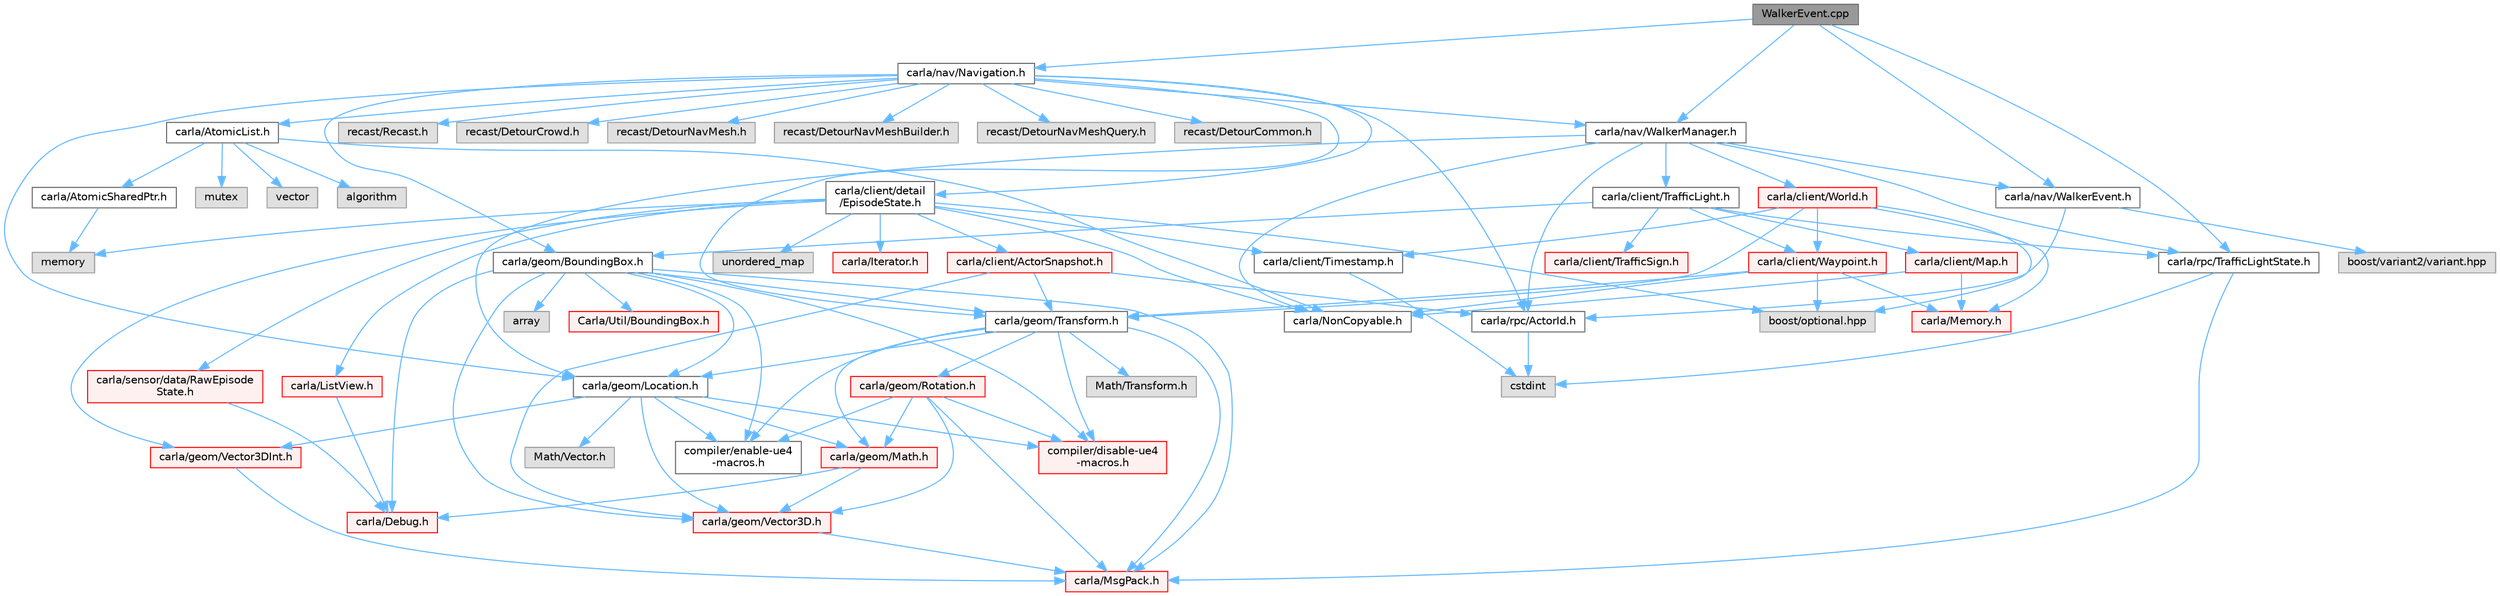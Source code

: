 digraph "WalkerEvent.cpp"
{
 // INTERACTIVE_SVG=YES
 // LATEX_PDF_SIZE
  bgcolor="transparent";
  edge [fontname=Helvetica,fontsize=10,labelfontname=Helvetica,labelfontsize=10];
  node [fontname=Helvetica,fontsize=10,shape=box,height=0.2,width=0.4];
  Node1 [id="Node000001",label="WalkerEvent.cpp",height=0.2,width=0.4,color="gray40", fillcolor="grey60", style="filled", fontcolor="black",tooltip=" "];
  Node1 -> Node2 [id="edge1_Node000001_Node000002",color="steelblue1",style="solid",tooltip=" "];
  Node2 [id="Node000002",label="carla/nav/Navigation.h",height=0.2,width=0.4,color="grey40", fillcolor="white", style="filled",URL="$d0/d36/Navigation_8h.html",tooltip=" "];
  Node2 -> Node3 [id="edge2_Node000002_Node000003",color="steelblue1",style="solid",tooltip=" "];
  Node3 [id="Node000003",label="carla/AtomicList.h",height=0.2,width=0.4,color="grey40", fillcolor="white", style="filled",URL="$d7/d3c/AtomicList_8h.html",tooltip=" "];
  Node3 -> Node4 [id="edge3_Node000003_Node000004",color="steelblue1",style="solid",tooltip=" "];
  Node4 [id="Node000004",label="carla/AtomicSharedPtr.h",height=0.2,width=0.4,color="grey40", fillcolor="white", style="filled",URL="$df/de2/AtomicSharedPtr_8h.html",tooltip=" "];
  Node4 -> Node5 [id="edge4_Node000004_Node000005",color="steelblue1",style="solid",tooltip=" "];
  Node5 [id="Node000005",label="memory",height=0.2,width=0.4,color="grey60", fillcolor="#E0E0E0", style="filled",tooltip=" "];
  Node3 -> Node6 [id="edge5_Node000003_Node000006",color="steelblue1",style="solid",tooltip=" "];
  Node6 [id="Node000006",label="carla/NonCopyable.h",height=0.2,width=0.4,color="grey40", fillcolor="white", style="filled",URL="$d4/dd8/LibCarla_2source_2carla_2NonCopyable_8h.html",tooltip=" "];
  Node3 -> Node7 [id="edge6_Node000003_Node000007",color="steelblue1",style="solid",tooltip=" "];
  Node7 [id="Node000007",label="algorithm",height=0.2,width=0.4,color="grey60", fillcolor="#E0E0E0", style="filled",tooltip=" "];
  Node3 -> Node8 [id="edge7_Node000003_Node000008",color="steelblue1",style="solid",tooltip=" "];
  Node8 [id="Node000008",label="mutex",height=0.2,width=0.4,color="grey60", fillcolor="#E0E0E0", style="filled",tooltip=" "];
  Node3 -> Node9 [id="edge8_Node000003_Node000009",color="steelblue1",style="solid",tooltip=" "];
  Node9 [id="Node000009",label="vector",height=0.2,width=0.4,color="grey60", fillcolor="#E0E0E0", style="filled",tooltip=" "];
  Node2 -> Node10 [id="edge9_Node000002_Node000010",color="steelblue1",style="solid",tooltip=" "];
  Node10 [id="Node000010",label="carla/client/detail\l/EpisodeState.h",height=0.2,width=0.4,color="grey40", fillcolor="white", style="filled",URL="$d7/df2/EpisodeState_8h.html",tooltip=" "];
  Node10 -> Node11 [id="edge10_Node000010_Node000011",color="steelblue1",style="solid",tooltip=" "];
  Node11 [id="Node000011",label="carla/Iterator.h",height=0.2,width=0.4,color="red", fillcolor="#FFF0F0", style="filled",URL="$d7/ddd/Iterator_8h.html",tooltip=" "];
  Node10 -> Node13 [id="edge11_Node000010_Node000013",color="steelblue1",style="solid",tooltip=" "];
  Node13 [id="Node000013",label="carla/ListView.h",height=0.2,width=0.4,color="red", fillcolor="#FFF0F0", style="filled",URL="$d4/d50/LibCarla_2source_2carla_2ListView_8h.html",tooltip=" "];
  Node13 -> Node14 [id="edge12_Node000013_Node000014",color="steelblue1",style="solid",tooltip=" "];
  Node14 [id="Node000014",label="carla/Debug.h",height=0.2,width=0.4,color="red", fillcolor="#FFF0F0", style="filled",URL="$d4/deb/Debug_8h.html",tooltip=" "];
  Node10 -> Node6 [id="edge13_Node000010_Node000006",color="steelblue1",style="solid",tooltip=" "];
  Node10 -> Node20 [id="edge14_Node000010_Node000020",color="steelblue1",style="solid",tooltip=" "];
  Node20 [id="Node000020",label="carla/client/ActorSnapshot.h",height=0.2,width=0.4,color="red", fillcolor="#FFF0F0", style="filled",URL="$db/d5e/ActorSnapshot_8h.html",tooltip=" "];
  Node20 -> Node21 [id="edge15_Node000020_Node000021",color="steelblue1",style="solid",tooltip=" "];
  Node21 [id="Node000021",label="carla/geom/Transform.h",height=0.2,width=0.4,color="grey40", fillcolor="white", style="filled",URL="$de/d17/geom_2Transform_8h.html",tooltip=" "];
  Node21 -> Node22 [id="edge16_Node000021_Node000022",color="steelblue1",style="solid",tooltip=" "];
  Node22 [id="Node000022",label="carla/MsgPack.h",height=0.2,width=0.4,color="red", fillcolor="#FFF0F0", style="filled",URL="$d9/d6f/MsgPack_8h.html",tooltip=" "];
  Node21 -> Node31 [id="edge17_Node000021_Node000031",color="steelblue1",style="solid",tooltip=" "];
  Node31 [id="Node000031",label="carla/geom/Location.h",height=0.2,width=0.4,color="grey40", fillcolor="white", style="filled",URL="$d9/d8b/geom_2Location_8h.html",tooltip=" "];
  Node31 -> Node32 [id="edge18_Node000031_Node000032",color="steelblue1",style="solid",tooltip=" "];
  Node32 [id="Node000032",label="carla/geom/Vector3D.h",height=0.2,width=0.4,color="red", fillcolor="#FFF0F0", style="filled",URL="$de/d70/geom_2Vector3D_8h.html",tooltip=" "];
  Node32 -> Node22 [id="edge19_Node000032_Node000022",color="steelblue1",style="solid",tooltip=" "];
  Node31 -> Node34 [id="edge20_Node000031_Node000034",color="steelblue1",style="solid",tooltip=" "];
  Node34 [id="Node000034",label="carla/geom/Vector3DInt.h",height=0.2,width=0.4,color="red", fillcolor="#FFF0F0", style="filled",URL="$d1/da4/Vector3DInt_8h.html",tooltip=" "];
  Node34 -> Node22 [id="edge21_Node000034_Node000022",color="steelblue1",style="solid",tooltip=" "];
  Node31 -> Node35 [id="edge22_Node000031_Node000035",color="steelblue1",style="solid",tooltip=" "];
  Node35 [id="Node000035",label="carla/geom/Math.h",height=0.2,width=0.4,color="red", fillcolor="#FFF0F0", style="filled",URL="$db/d8a/Math_8h.html",tooltip=" "];
  Node35 -> Node14 [id="edge23_Node000035_Node000014",color="steelblue1",style="solid",tooltip=" "];
  Node35 -> Node32 [id="edge24_Node000035_Node000032",color="steelblue1",style="solid",tooltip=" "];
  Node31 -> Node37 [id="edge25_Node000031_Node000037",color="steelblue1",style="solid",tooltip=" "];
  Node37 [id="Node000037",label="compiler/enable-ue4\l-macros.h",height=0.2,width=0.4,color="grey40", fillcolor="white", style="filled",URL="$d9/da2/enable-ue4-macros_8h.html",tooltip=" "];
  Node31 -> Node38 [id="edge26_Node000031_Node000038",color="steelblue1",style="solid",tooltip=" "];
  Node38 [id="Node000038",label="Math/Vector.h",height=0.2,width=0.4,color="grey60", fillcolor="#E0E0E0", style="filled",tooltip=" "];
  Node31 -> Node39 [id="edge27_Node000031_Node000039",color="steelblue1",style="solid",tooltip=" "];
  Node39 [id="Node000039",label="compiler/disable-ue4\l-macros.h",height=0.2,width=0.4,color="red", fillcolor="#FFF0F0", style="filled",URL="$d2/d02/disable-ue4-macros_8h.html",tooltip=" "];
  Node21 -> Node35 [id="edge28_Node000021_Node000035",color="steelblue1",style="solid",tooltip=" "];
  Node21 -> Node44 [id="edge29_Node000021_Node000044",color="steelblue1",style="solid",tooltip=" "];
  Node44 [id="Node000044",label="carla/geom/Rotation.h",height=0.2,width=0.4,color="red", fillcolor="#FFF0F0", style="filled",URL="$d0/d8f/Rotation_8h.html",tooltip=" "];
  Node44 -> Node22 [id="edge30_Node000044_Node000022",color="steelblue1",style="solid",tooltip=" "];
  Node44 -> Node35 [id="edge31_Node000044_Node000035",color="steelblue1",style="solid",tooltip=" "];
  Node44 -> Node32 [id="edge32_Node000044_Node000032",color="steelblue1",style="solid",tooltip=" "];
  Node44 -> Node37 [id="edge33_Node000044_Node000037",color="steelblue1",style="solid",tooltip=" "];
  Node44 -> Node39 [id="edge34_Node000044_Node000039",color="steelblue1",style="solid",tooltip=" "];
  Node21 -> Node37 [id="edge35_Node000021_Node000037",color="steelblue1",style="solid",tooltip=" "];
  Node21 -> Node46 [id="edge36_Node000021_Node000046",color="steelblue1",style="solid",tooltip=" "];
  Node46 [id="Node000046",label="Math/Transform.h",height=0.2,width=0.4,color="grey60", fillcolor="#E0E0E0", style="filled",tooltip=" "];
  Node21 -> Node39 [id="edge37_Node000021_Node000039",color="steelblue1",style="solid",tooltip=" "];
  Node20 -> Node32 [id="edge38_Node000020_Node000032",color="steelblue1",style="solid",tooltip=" "];
  Node20 -> Node47 [id="edge39_Node000020_Node000047",color="steelblue1",style="solid",tooltip=" "];
  Node47 [id="Node000047",label="carla/rpc/ActorId.h",height=0.2,width=0.4,color="grey40", fillcolor="white", style="filled",URL="$d3/d89/ActorId_8h.html",tooltip=" "];
  Node47 -> Node28 [id="edge40_Node000047_Node000028",color="steelblue1",style="solid",tooltip=" "];
  Node28 [id="Node000028",label="cstdint",height=0.2,width=0.4,color="grey60", fillcolor="#E0E0E0", style="filled",tooltip=" "];
  Node10 -> Node58 [id="edge41_Node000010_Node000058",color="steelblue1",style="solid",tooltip=" "];
  Node58 [id="Node000058",label="carla/client/Timestamp.h",height=0.2,width=0.4,color="grey40", fillcolor="white", style="filled",URL="$d7/d66/Timestamp_8h.html",tooltip=" "];
  Node58 -> Node28 [id="edge42_Node000058_Node000028",color="steelblue1",style="solid",tooltip=" "];
  Node10 -> Node34 [id="edge43_Node000010_Node000034",color="steelblue1",style="solid",tooltip=" "];
  Node10 -> Node59 [id="edge44_Node000010_Node000059",color="steelblue1",style="solid",tooltip=" "];
  Node59 [id="Node000059",label="carla/sensor/data/RawEpisode\lState.h",height=0.2,width=0.4,color="red", fillcolor="#FFF0F0", style="filled",URL="$dd/d7d/RawEpisodeState_8h.html",tooltip=" "];
  Node59 -> Node14 [id="edge45_Node000059_Node000014",color="steelblue1",style="solid",tooltip=" "];
  Node10 -> Node81 [id="edge46_Node000010_Node000081",color="steelblue1",style="solid",tooltip=" "];
  Node81 [id="Node000081",label="boost/optional.hpp",height=0.2,width=0.4,color="grey60", fillcolor="#E0E0E0", style="filled",tooltip=" "];
  Node10 -> Node5 [id="edge47_Node000010_Node000005",color="steelblue1",style="solid",tooltip=" "];
  Node10 -> Node77 [id="edge48_Node000010_Node000077",color="steelblue1",style="solid",tooltip=" "];
  Node77 [id="Node000077",label="unordered_map",height=0.2,width=0.4,color="grey60", fillcolor="#E0E0E0", style="filled",tooltip=" "];
  Node2 -> Node82 [id="edge49_Node000002_Node000082",color="steelblue1",style="solid",tooltip=" "];
  Node82 [id="Node000082",label="carla/geom/BoundingBox.h",height=0.2,width=0.4,color="grey40", fillcolor="white", style="filled",URL="$d2/dfe/LibCarla_2source_2carla_2geom_2BoundingBox_8h.html",tooltip=" "];
  Node82 -> Node14 [id="edge50_Node000082_Node000014",color="steelblue1",style="solid",tooltip=" "];
  Node82 -> Node22 [id="edge51_Node000082_Node000022",color="steelblue1",style="solid",tooltip=" "];
  Node82 -> Node21 [id="edge52_Node000082_Node000021",color="steelblue1",style="solid",tooltip=" "];
  Node82 -> Node31 [id="edge53_Node000082_Node000031",color="steelblue1",style="solid",tooltip=" "];
  Node82 -> Node32 [id="edge54_Node000082_Node000032",color="steelblue1",style="solid",tooltip=" "];
  Node82 -> Node83 [id="edge55_Node000082_Node000083",color="steelblue1",style="solid",tooltip=" "];
  Node83 [id="Node000083",label="array",height=0.2,width=0.4,color="grey60", fillcolor="#E0E0E0", style="filled",tooltip=" "];
  Node82 -> Node37 [id="edge56_Node000082_Node000037",color="steelblue1",style="solid",tooltip=" "];
  Node82 -> Node84 [id="edge57_Node000082_Node000084",color="steelblue1",style="solid",tooltip=" "];
  Node84 [id="Node000084",label="Carla/Util/BoundingBox.h",height=0.2,width=0.4,color="red", fillcolor="#FFF0F0", style="filled",URL="$d2/d62/Unreal_2CarlaUE4_2Plugins_2Carla_2Source_2Carla_2Util_2BoundingBox_8h.html",tooltip=" "];
  Node82 -> Node39 [id="edge58_Node000082_Node000039",color="steelblue1",style="solid",tooltip=" "];
  Node2 -> Node31 [id="edge59_Node000002_Node000031",color="steelblue1",style="solid",tooltip=" "];
  Node2 -> Node21 [id="edge60_Node000002_Node000021",color="steelblue1",style="solid",tooltip=" "];
  Node2 -> Node86 [id="edge61_Node000002_Node000086",color="steelblue1",style="solid",tooltip=" "];
  Node86 [id="Node000086",label="carla/nav/WalkerManager.h",height=0.2,width=0.4,color="grey40", fillcolor="white", style="filled",URL="$df/d64/WalkerManager_8h.html",tooltip=" "];
  Node86 -> Node6 [id="edge62_Node000086_Node000006",color="steelblue1",style="solid",tooltip=" "];
  Node86 -> Node87 [id="edge63_Node000086_Node000087",color="steelblue1",style="solid",tooltip=" "];
  Node87 [id="Node000087",label="carla/client/TrafficLight.h",height=0.2,width=0.4,color="grey40", fillcolor="white", style="filled",URL="$d5/d9e/TrafficLight_8h.html",tooltip=" "];
  Node87 -> Node88 [id="edge64_Node000087_Node000088",color="steelblue1",style="solid",tooltip=" "];
  Node88 [id="Node000088",label="carla/client/TrafficSign.h",height=0.2,width=0.4,color="red", fillcolor="#FFF0F0", style="filled",URL="$d6/d83/TrafficSign_8h.html",tooltip=" "];
  Node87 -> Node51 [id="edge65_Node000087_Node000051",color="steelblue1",style="solid",tooltip=" "];
  Node51 [id="Node000051",label="carla/rpc/TrafficLightState.h",height=0.2,width=0.4,color="grey40", fillcolor="white", style="filled",URL="$d1/d16/LibCarla_2source_2carla_2rpc_2TrafficLightState_8h.html",tooltip=" "];
  Node51 -> Node22 [id="edge66_Node000051_Node000022",color="steelblue1",style="solid",tooltip=" "];
  Node51 -> Node28 [id="edge67_Node000051_Node000028",color="steelblue1",style="solid",tooltip=" "];
  Node87 -> Node101 [id="edge68_Node000087_Node000101",color="steelblue1",style="solid",tooltip=" "];
  Node101 [id="Node000101",label="carla/client/Waypoint.h",height=0.2,width=0.4,color="red", fillcolor="#FFF0F0", style="filled",URL="$d0/d47/client_2Waypoint_8h.html",tooltip=" "];
  Node101 -> Node62 [id="edge69_Node000101_Node000062",color="steelblue1",style="solid",tooltip=" "];
  Node62 [id="Node000062",label="carla/Memory.h",height=0.2,width=0.4,color="red", fillcolor="#FFF0F0", style="filled",URL="$de/d5c/Memory_8h.html",tooltip=" "];
  Node101 -> Node6 [id="edge70_Node000101_Node000006",color="steelblue1",style="solid",tooltip=" "];
  Node101 -> Node21 [id="edge71_Node000101_Node000021",color="steelblue1",style="solid",tooltip=" "];
  Node101 -> Node81 [id="edge72_Node000101_Node000081",color="steelblue1",style="solid",tooltip=" "];
  Node87 -> Node178 [id="edge73_Node000087_Node000178",color="steelblue1",style="solid",tooltip=" "];
  Node178 [id="Node000178",label="carla/client/Map.h",height=0.2,width=0.4,color="red", fillcolor="#FFF0F0", style="filled",URL="$d4/d9d/client_2Map_8h.html",tooltip=" "];
  Node178 -> Node62 [id="edge74_Node000178_Node000062",color="steelblue1",style="solid",tooltip=" "];
  Node178 -> Node6 [id="edge75_Node000178_Node000006",color="steelblue1",style="solid",tooltip=" "];
  Node87 -> Node82 [id="edge76_Node000087_Node000082",color="steelblue1",style="solid",tooltip=" "];
  Node86 -> Node91 [id="edge77_Node000086_Node000091",color="steelblue1",style="solid",tooltip=" "];
  Node91 [id="Node000091",label="carla/client/World.h",height=0.2,width=0.4,color="red", fillcolor="#FFF0F0", style="filled",URL="$dd/d5b/World_8h.html",tooltip=" "];
  Node91 -> Node62 [id="edge78_Node000091_Node000062",color="steelblue1",style="solid",tooltip=" "];
  Node91 -> Node101 [id="edge79_Node000091_Node000101",color="steelblue1",style="solid",tooltip=" "];
  Node91 -> Node58 [id="edge80_Node000091_Node000058",color="steelblue1",style="solid",tooltip=" "];
  Node91 -> Node21 [id="edge81_Node000091_Node000021",color="steelblue1",style="solid",tooltip=" "];
  Node91 -> Node81 [id="edge82_Node000091_Node000081",color="steelblue1",style="solid",tooltip=" "];
  Node86 -> Node31 [id="edge83_Node000086_Node000031",color="steelblue1",style="solid",tooltip=" "];
  Node86 -> Node196 [id="edge84_Node000086_Node000196",color="steelblue1",style="solid",tooltip=" "];
  Node196 [id="Node000196",label="carla/nav/WalkerEvent.h",height=0.2,width=0.4,color="grey40", fillcolor="white", style="filled",URL="$de/d25/WalkerEvent_8h.html",tooltip=" "];
  Node196 -> Node74 [id="edge85_Node000196_Node000074",color="steelblue1",style="solid",tooltip=" "];
  Node74 [id="Node000074",label="boost/variant2/variant.hpp",height=0.2,width=0.4,color="grey60", fillcolor="#E0E0E0", style="filled",tooltip=" "];
  Node196 -> Node47 [id="edge86_Node000196_Node000047",color="steelblue1",style="solid",tooltip=" "];
  Node86 -> Node47 [id="edge87_Node000086_Node000047",color="steelblue1",style="solid",tooltip=" "];
  Node86 -> Node51 [id="edge88_Node000086_Node000051",color="steelblue1",style="solid",tooltip=" "];
  Node2 -> Node47 [id="edge89_Node000002_Node000047",color="steelblue1",style="solid",tooltip=" "];
  Node2 -> Node197 [id="edge90_Node000002_Node000197",color="steelblue1",style="solid",tooltip=" "];
  Node197 [id="Node000197",label="recast/Recast.h",height=0.2,width=0.4,color="grey60", fillcolor="#E0E0E0", style="filled",tooltip=" "];
  Node2 -> Node198 [id="edge91_Node000002_Node000198",color="steelblue1",style="solid",tooltip=" "];
  Node198 [id="Node000198",label="recast/DetourCrowd.h",height=0.2,width=0.4,color="grey60", fillcolor="#E0E0E0", style="filled",tooltip=" "];
  Node2 -> Node199 [id="edge92_Node000002_Node000199",color="steelblue1",style="solid",tooltip=" "];
  Node199 [id="Node000199",label="recast/DetourNavMesh.h",height=0.2,width=0.4,color="grey60", fillcolor="#E0E0E0", style="filled",tooltip=" "];
  Node2 -> Node200 [id="edge93_Node000002_Node000200",color="steelblue1",style="solid",tooltip=" "];
  Node200 [id="Node000200",label="recast/DetourNavMeshBuilder.h",height=0.2,width=0.4,color="grey60", fillcolor="#E0E0E0", style="filled",tooltip=" "];
  Node2 -> Node201 [id="edge94_Node000002_Node000201",color="steelblue1",style="solid",tooltip=" "];
  Node201 [id="Node000201",label="recast/DetourNavMeshQuery.h",height=0.2,width=0.4,color="grey60", fillcolor="#E0E0E0", style="filled",tooltip=" "];
  Node2 -> Node202 [id="edge95_Node000002_Node000202",color="steelblue1",style="solid",tooltip=" "];
  Node202 [id="Node000202",label="recast/DetourCommon.h",height=0.2,width=0.4,color="grey60", fillcolor="#E0E0E0", style="filled",tooltip=" "];
  Node1 -> Node86 [id="edge96_Node000001_Node000086",color="steelblue1",style="solid",tooltip=" "];
  Node1 -> Node196 [id="edge97_Node000001_Node000196",color="steelblue1",style="solid",tooltip=" "];
  Node1 -> Node51 [id="edge98_Node000001_Node000051",color="steelblue1",style="solid",tooltip=" "];
}
